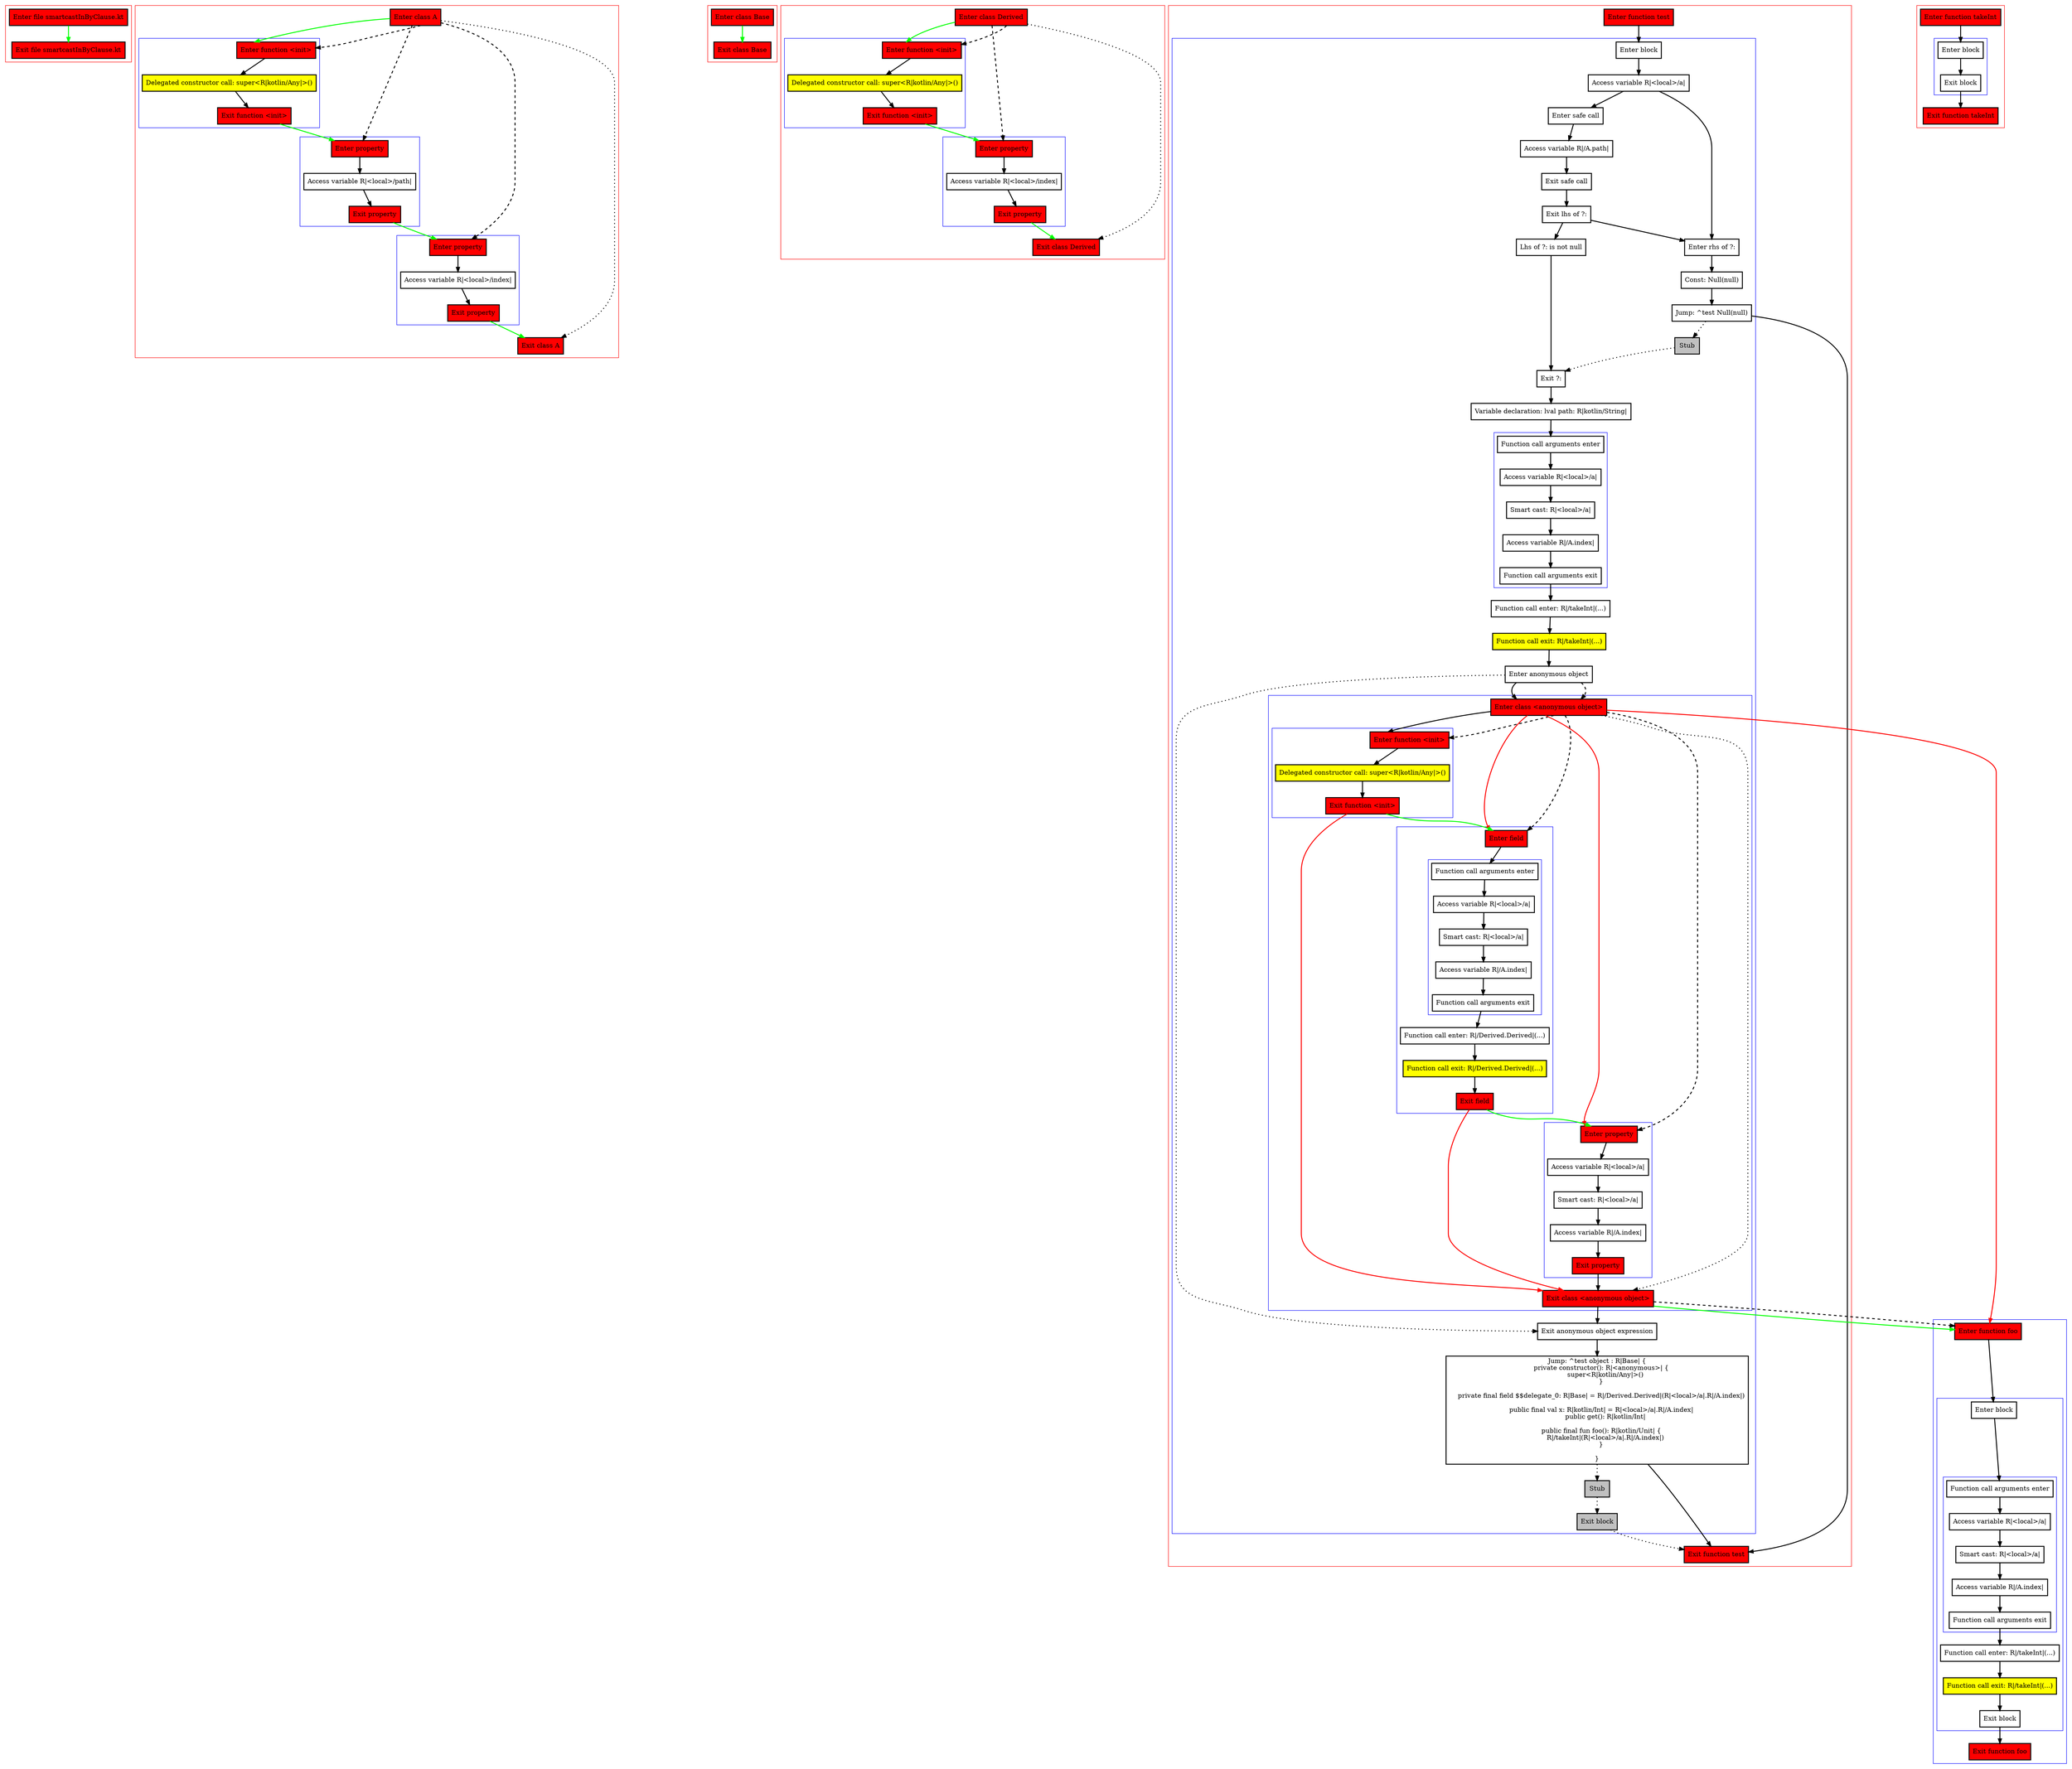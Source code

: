 digraph smartcastInByClause_kt {
    graph [nodesep=3]
    node [shape=box penwidth=2]
    edge [penwidth=2]

    subgraph cluster_0 {
        color=red
        0 [label="Enter file smartcastInByClause.kt" style="filled" fillcolor=red];
        1 [label="Exit file smartcastInByClause.kt" style="filled" fillcolor=red];
    }
    0 -> {1} [color=green];

    subgraph cluster_1 {
        color=red
        2 [label="Enter class A" style="filled" fillcolor=red];
        subgraph cluster_2 {
            color=blue
            3 [label="Enter function <init>" style="filled" fillcolor=red];
            4 [label="Delegated constructor call: super<R|kotlin/Any|>()" style="filled" fillcolor=yellow];
            5 [label="Exit function <init>" style="filled" fillcolor=red];
        }
        subgraph cluster_3 {
            color=blue
            6 [label="Enter property" style="filled" fillcolor=red];
            7 [label="Access variable R|<local>/path|"];
            8 [label="Exit property" style="filled" fillcolor=red];
        }
        subgraph cluster_4 {
            color=blue
            9 [label="Enter property" style="filled" fillcolor=red];
            10 [label="Access variable R|<local>/index|"];
            11 [label="Exit property" style="filled" fillcolor=red];
        }
        12 [label="Exit class A" style="filled" fillcolor=red];
    }
    2 -> {3} [color=green];
    2 -> {12} [style=dotted];
    2 -> {3 6 9} [style=dashed];
    3 -> {4};
    4 -> {5};
    5 -> {6} [color=green];
    6 -> {7};
    7 -> {8};
    8 -> {9} [color=green];
    9 -> {10};
    10 -> {11};
    11 -> {12} [color=green];

    subgraph cluster_5 {
        color=red
        13 [label="Enter class Base" style="filled" fillcolor=red];
        14 [label="Exit class Base" style="filled" fillcolor=red];
    }
    13 -> {14} [color=green];

    subgraph cluster_6 {
        color=red
        15 [label="Enter class Derived" style="filled" fillcolor=red];
        subgraph cluster_7 {
            color=blue
            16 [label="Enter function <init>" style="filled" fillcolor=red];
            17 [label="Delegated constructor call: super<R|kotlin/Any|>()" style="filled" fillcolor=yellow];
            18 [label="Exit function <init>" style="filled" fillcolor=red];
        }
        subgraph cluster_8 {
            color=blue
            19 [label="Enter property" style="filled" fillcolor=red];
            20 [label="Access variable R|<local>/index|"];
            21 [label="Exit property" style="filled" fillcolor=red];
        }
        22 [label="Exit class Derived" style="filled" fillcolor=red];
    }
    15 -> {16} [color=green];
    15 -> {22} [style=dotted];
    15 -> {16 19} [style=dashed];
    16 -> {17};
    17 -> {18};
    18 -> {19} [color=green];
    19 -> {20};
    20 -> {21};
    21 -> {22} [color=green];

    subgraph cluster_9 {
        color=red
        23 [label="Enter function test" style="filled" fillcolor=red];
        subgraph cluster_10 {
            color=blue
            24 [label="Enter block"];
            25 [label="Access variable R|<local>/a|"];
            26 [label="Enter safe call"];
            27 [label="Access variable R|/A.path|"];
            28 [label="Exit safe call"];
            29 [label="Exit lhs of ?:"];
            30 [label="Enter rhs of ?:"];
            31 [label="Const: Null(null)"];
            32 [label="Jump: ^test Null(null)"];
            33 [label="Stub" style="filled" fillcolor=gray];
            34 [label="Lhs of ?: is not null"];
            35 [label="Exit ?:"];
            36 [label="Variable declaration: lval path: R|kotlin/String|"];
            subgraph cluster_11 {
                color=blue
                37 [label="Function call arguments enter"];
                38 [label="Access variable R|<local>/a|"];
                39 [label="Smart cast: R|<local>/a|"];
                40 [label="Access variable R|/A.index|"];
                41 [label="Function call arguments exit"];
            }
            42 [label="Function call enter: R|/takeInt|(...)"];
            43 [label="Function call exit: R|/takeInt|(...)" style="filled" fillcolor=yellow];
            44 [label="Enter anonymous object"];
            subgraph cluster_12 {
                color=blue
                45 [label="Enter class <anonymous object>" style="filled" fillcolor=red];
                subgraph cluster_13 {
                    color=blue
                    46 [label="Enter function <init>" style="filled" fillcolor=red];
                    47 [label="Delegated constructor call: super<R|kotlin/Any|>()" style="filled" fillcolor=yellow];
                    48 [label="Exit function <init>" style="filled" fillcolor=red];
                }
                subgraph cluster_14 {
                    color=blue
                    49 [label="Enter field" style="filled" fillcolor=red];
                    subgraph cluster_15 {
                        color=blue
                        50 [label="Function call arguments enter"];
                        51 [label="Access variable R|<local>/a|"];
                        52 [label="Smart cast: R|<local>/a|"];
                        53 [label="Access variable R|/A.index|"];
                        54 [label="Function call arguments exit"];
                    }
                    55 [label="Function call enter: R|/Derived.Derived|(...)"];
                    56 [label="Function call exit: R|/Derived.Derived|(...)" style="filled" fillcolor=yellow];
                    57 [label="Exit field" style="filled" fillcolor=red];
                }
                subgraph cluster_16 {
                    color=blue
                    58 [label="Enter property" style="filled" fillcolor=red];
                    59 [label="Access variable R|<local>/a|"];
                    60 [label="Smart cast: R|<local>/a|"];
                    61 [label="Access variable R|/A.index|"];
                    62 [label="Exit property" style="filled" fillcolor=red];
                }
                63 [label="Exit class <anonymous object>" style="filled" fillcolor=red];
            }
            64 [label="Exit anonymous object expression"];
            65 [label="Jump: ^test object : R|Base| {
    private constructor(): R|<anonymous>| {
        super<R|kotlin/Any|>()
    }

    private final field $$delegate_0: R|Base| = R|/Derived.Derived|(R|<local>/a|.R|/A.index|)

    public final val x: R|kotlin/Int| = R|<local>/a|.R|/A.index|
        public get(): R|kotlin/Int|

    public final fun foo(): R|kotlin/Unit| {
        R|/takeInt|(R|<local>/a|.R|/A.index|)
    }

}
"];
            66 [label="Stub" style="filled" fillcolor=gray];
            67 [label="Exit block" style="filled" fillcolor=gray];
        }
        68 [label="Exit function test" style="filled" fillcolor=red];
    }
    subgraph cluster_17 {
        color=blue
        69 [label="Enter function foo" style="filled" fillcolor=red];
        subgraph cluster_18 {
            color=blue
            70 [label="Enter block"];
            subgraph cluster_19 {
                color=blue
                71 [label="Function call arguments enter"];
                72 [label="Access variable R|<local>/a|"];
                73 [label="Smart cast: R|<local>/a|"];
                74 [label="Access variable R|/A.index|"];
                75 [label="Function call arguments exit"];
            }
            76 [label="Function call enter: R|/takeInt|(...)"];
            77 [label="Function call exit: R|/takeInt|(...)" style="filled" fillcolor=yellow];
            78 [label="Exit block"];
        }
        79 [label="Exit function foo" style="filled" fillcolor=red];
    }
    23 -> {24};
    24 -> {25};
    25 -> {26 30};
    26 -> {27};
    27 -> {28};
    28 -> {29};
    29 -> {30 34};
    30 -> {31};
    31 -> {32};
    32 -> {68};
    32 -> {33} [style=dotted];
    33 -> {35} [style=dotted];
    34 -> {35};
    35 -> {36};
    36 -> {37};
    37 -> {38};
    38 -> {39};
    39 -> {40};
    40 -> {41};
    41 -> {42};
    42 -> {43};
    43 -> {44};
    44 -> {45};
    44 -> {64} [style=dotted];
    44 -> {45} [style=dashed];
    45 -> {46};
    45 -> {49 58 69} [color=red];
    45 -> {63} [style=dotted];
    45 -> {46 49 58} [style=dashed];
    46 -> {47};
    47 -> {48};
    48 -> {49} [color=green];
    48 -> {63} [color=red];
    49 -> {50};
    50 -> {51};
    51 -> {52};
    52 -> {53};
    53 -> {54};
    54 -> {55};
    55 -> {56};
    56 -> {57};
    57 -> {58} [color=green];
    57 -> {63} [color=red];
    58 -> {59};
    59 -> {60};
    60 -> {61};
    61 -> {62};
    62 -> {63};
    63 -> {64};
    63 -> {69} [color=green];
    63 -> {69} [style=dashed];
    64 -> {65};
    65 -> {68};
    65 -> {66} [style=dotted];
    66 -> {67} [style=dotted];
    67 -> {68} [style=dotted];
    69 -> {70};
    70 -> {71};
    71 -> {72};
    72 -> {73};
    73 -> {74};
    74 -> {75};
    75 -> {76};
    76 -> {77};
    77 -> {78};
    78 -> {79};

    subgraph cluster_20 {
        color=red
        80 [label="Enter function takeInt" style="filled" fillcolor=red];
        subgraph cluster_21 {
            color=blue
            81 [label="Enter block"];
            82 [label="Exit block"];
        }
        83 [label="Exit function takeInt" style="filled" fillcolor=red];
    }
    80 -> {81};
    81 -> {82};
    82 -> {83};

}
